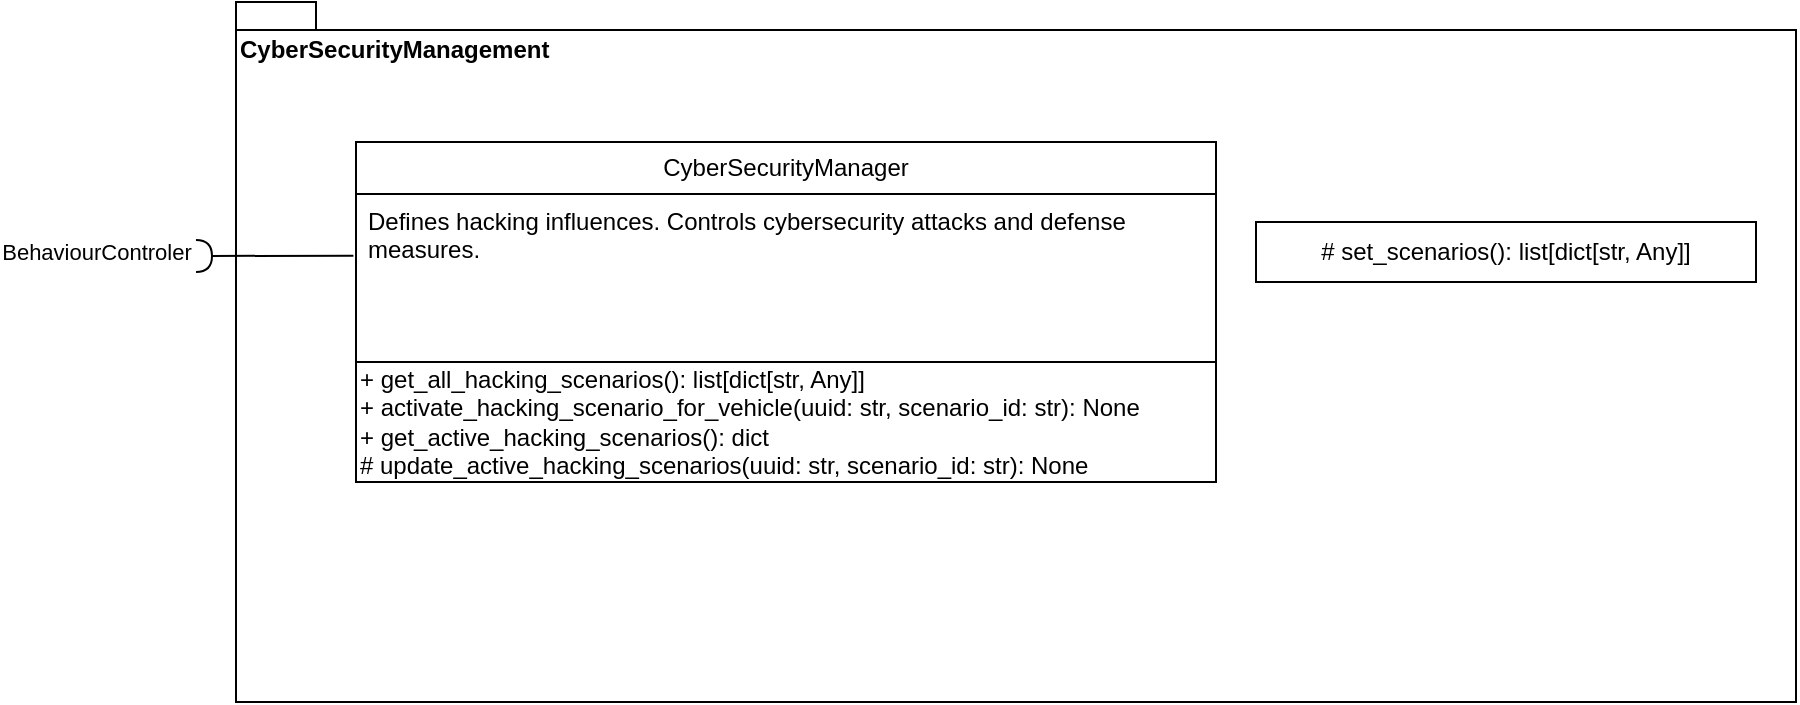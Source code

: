 <mxfile version="22.1.22" type="embed">
  <diagram name="Seite-1" id="QMLCdc9qDRDHPxjPFgHo">
    <mxGraphModel dx="1858" dy="807" grid="1" gridSize="10" guides="1" tooltips="1" connect="1" arrows="1" fold="1" page="1" pageScale="1" pageWidth="1169" pageHeight="827" math="0" shadow="0">
      <root>
        <mxCell id="0" />
        <mxCell id="1" parent="0" />
        <mxCell id="ySwEF-bXC6CVeDChYpow-1" value="CyberSecurityManagement" style="shape=folder;fontStyle=1;spacingTop=10;tabWidth=40;tabHeight=14;tabPosition=left;html=1;whiteSpace=wrap;verticalAlign=top;align=left;" parent="1" vertex="1">
          <mxGeometry x="160" y="40" width="780" height="350" as="geometry" />
        </mxCell>
        <mxCell id="ySwEF-bXC6CVeDChYpow-2" value="CyberSecurityManager" style="swimlane;fontStyle=0;childLayout=stackLayout;horizontal=1;startSize=26;fillColor=none;horizontalStack=0;resizeParent=1;resizeParentMax=0;resizeLast=0;collapsible=1;marginBottom=0;whiteSpace=wrap;html=1;" parent="1" vertex="1">
          <mxGeometry x="220" y="110" width="430" height="170" as="geometry" />
        </mxCell>
        <mxCell id="ySwEF-bXC6CVeDChYpow-3" value="Defines hacking influences. Controls cybersecurity attacks and defense measures." style="text;strokeColor=none;fillColor=none;align=left;verticalAlign=top;spacingLeft=4;spacingRight=4;overflow=hidden;rotatable=0;points=[[0,0.5],[1,0.5]];portConstraint=eastwest;whiteSpace=wrap;html=1;" parent="ySwEF-bXC6CVeDChYpow-2" vertex="1">
          <mxGeometry y="26" width="430" height="84" as="geometry" />
        </mxCell>
        <mxCell id="3" value="+ get_all_hacking_scenarios(): list[dict[str, Any]]&lt;br&gt;+ activate_hacking_scenario_for_vehicle(uuid: str, scenario_id: str): None&lt;br&gt;+ get_active_hacking_scenarios(): dict&lt;br&gt;# update_active_hacking_scenarios(uuid: str, scenario_id: str): None" style="rounded=0;whiteSpace=wrap;html=1;align=left;" vertex="1" parent="ySwEF-bXC6CVeDChYpow-2">
          <mxGeometry y="110" width="430" height="60" as="geometry" />
        </mxCell>
        <mxCell id="ySwEF-bXC6CVeDChYpow-4" value="" style="rounded=0;orthogonalLoop=1;jettySize=auto;html=1;endArrow=halfCircle;endFill=0;endSize=6;strokeWidth=1;sketch=0;fontSize=12;curved=1;exitX=-0.003;exitY=0.367;exitDx=0;exitDy=0;exitPerimeter=0;" parent="1" source="ySwEF-bXC6CVeDChYpow-3" edge="1">
          <mxGeometry relative="1" as="geometry">
            <mxPoint x="545" y="365" as="sourcePoint" />
            <mxPoint x="140" y="167" as="targetPoint" />
          </mxGeometry>
        </mxCell>
        <mxCell id="ySwEF-bXC6CVeDChYpow-5" value="BehaviourControler" style="edgeLabel;html=1;align=center;verticalAlign=middle;resizable=0;points=[];" parent="ySwEF-bXC6CVeDChYpow-4" vertex="1" connectable="0">
          <mxGeometry x="0.632" relative="1" as="geometry">
            <mxPoint x="-65" y="-2" as="offset" />
          </mxGeometry>
        </mxCell>
        <mxCell id="ySwEF-bXC6CVeDChYpow-6" value="" style="ellipse;whiteSpace=wrap;html=1;align=center;aspect=fixed;fillColor=none;strokeColor=none;resizable=0;perimeter=centerPerimeter;rotatable=0;allowArrows=0;points=[];outlineConnect=1;" parent="1" vertex="1">
          <mxGeometry x="520" y="360" width="10" height="10" as="geometry" />
        </mxCell>
        <mxCell id="2" value="# set_scenarios(): list[dict[str, Any]]" style="rounded=0;whiteSpace=wrap;html=1;" vertex="1" parent="1">
          <mxGeometry x="670" y="150" width="250" height="30" as="geometry" />
        </mxCell>
      </root>
    </mxGraphModel>
  </diagram>
</mxfile>
